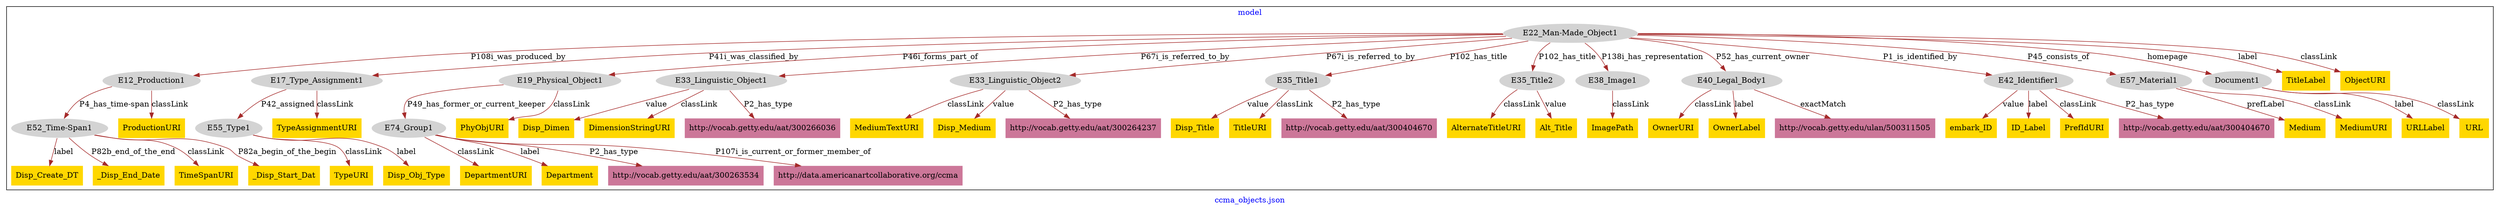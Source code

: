 digraph n0 {
fontcolor="blue"
remincross="true"
label="ccma_objects.json"
subgraph cluster {
label="model"
n2[style="filled",color="white",fillcolor="lightgray",label="E12_Production1"];
n3[style="filled",color="white",fillcolor="lightgray",label="E52_Time-Span1"];
n4[style="filled",color="white",fillcolor="lightgray",label="E17_Type_Assignment1"];
n5[style="filled",color="white",fillcolor="lightgray",label="E55_Type1"];
n6[style="filled",color="white",fillcolor="lightgray",label="E19_Physical_Object1"];
n7[style="filled",color="white",fillcolor="lightgray",label="E74_Group1"];
n8[style="filled",color="white",fillcolor="lightgray",label="E22_Man-Made_Object1"];
n9[style="filled",color="white",fillcolor="lightgray",label="E33_Linguistic_Object1"];
n10[style="filled",color="white",fillcolor="lightgray",label="E33_Linguistic_Object2"];
n11[style="filled",color="white",fillcolor="lightgray",label="E35_Title1"];
n12[style="filled",color="white",fillcolor="lightgray",label="E35_Title2"];
n13[style="filled",color="white",fillcolor="lightgray",label="E38_Image1"];
n14[style="filled",color="white",fillcolor="lightgray",label="E40_Legal_Body1"];
n15[style="filled",color="white",fillcolor="lightgray",label="E42_Identifier1"];
n16[style="filled",color="white",fillcolor="lightgray",label="E57_Material1"];
n17[style="filled",color="white",fillcolor="lightgray",label="Document1"];
n18[shape="plaintext",style="filled",fillcolor="gold",label="Disp_Dimen"];
n19[shape="plaintext",style="filled",fillcolor="gold",label="URLLabel"];
n20[shape="plaintext",style="filled",fillcolor="gold",label="TypeAssignmentURI"];
n21[shape="plaintext",style="filled",fillcolor="gold",label="Disp_Create_DT"];
n22[shape="plaintext",style="filled",fillcolor="gold",label="AlternateTitleURI"];
n23[shape="plaintext",style="filled",fillcolor="gold",label="MediumTextURI"];
n24[shape="plaintext",style="filled",fillcolor="gold",label="Medium"];
n25[shape="plaintext",style="filled",fillcolor="gold",label="PhyObjURI"];
n26[shape="plaintext",style="filled",fillcolor="gold",label="OwnerURI"];
n27[shape="plaintext",style="filled",fillcolor="gold",label="TypeURI"];
n28[shape="plaintext",style="filled",fillcolor="gold",label="DimensionStringURI"];
n29[shape="plaintext",style="filled",fillcolor="gold",label="_Disp_End_Date"];
n30[shape="plaintext",style="filled",fillcolor="gold",label="Disp_Obj_Type"];
n31[shape="plaintext",style="filled",fillcolor="gold",label="Disp_Medium"];
n32[shape="plaintext",style="filled",fillcolor="gold",label="TitleLabel"];
n33[shape="plaintext",style="filled",fillcolor="gold",label="Alt_Title"];
n34[shape="plaintext",style="filled",fillcolor="gold",label="OwnerLabel"];
n35[shape="plaintext",style="filled",fillcolor="gold",label="DepartmentURI"];
n36[shape="plaintext",style="filled",fillcolor="gold",label="ImagePath"];
n37[shape="plaintext",style="filled",fillcolor="gold",label="ObjectURI"];
n38[shape="plaintext",style="filled",fillcolor="gold",label="MediumURI"];
n39[shape="plaintext",style="filled",fillcolor="gold",label="Department"];
n40[shape="plaintext",style="filled",fillcolor="gold",label="embark_ID"];
n41[shape="plaintext",style="filled",fillcolor="gold",label="ID_Label"];
n42[shape="plaintext",style="filled",fillcolor="gold",label="TimeSpanURI"];
n43[shape="plaintext",style="filled",fillcolor="gold",label="_Disp_Start_Dat"];
n44[shape="plaintext",style="filled",fillcolor="gold",label="Disp_Title"];
n45[shape="plaintext",style="filled",fillcolor="gold",label="ProductionURI"];
n46[shape="plaintext",style="filled",fillcolor="gold",label="URL"];
n47[shape="plaintext",style="filled",fillcolor="gold",label="PrefIdURI"];
n48[shape="plaintext",style="filled",fillcolor="gold",label="TitleURI"];
n49[shape="plaintext",style="filled",fillcolor="#CC7799",label="http://vocab.getty.edu/ulan/500311505"];
n50[shape="plaintext",style="filled",fillcolor="#CC7799",label="http://vocab.getty.edu/aat/300263534"];
n51[shape="plaintext",style="filled",fillcolor="#CC7799",label="http://vocab.getty.edu/aat/300264237"];
n52[shape="plaintext",style="filled",fillcolor="#CC7799",label="http://vocab.getty.edu/aat/300404670"];
n53[shape="plaintext",style="filled",fillcolor="#CC7799",label="http://vocab.getty.edu/aat/300404670"];
n54[shape="plaintext",style="filled",fillcolor="#CC7799",label="http://data.americanartcollaborative.org/ccma"];
n55[shape="plaintext",style="filled",fillcolor="#CC7799",label="http://vocab.getty.edu/aat/300266036"];
}
n2 -> n3[color="brown",fontcolor="black",label="P4_has_time-span"]
n4 -> n5[color="brown",fontcolor="black",label="P42_assigned"]
n6 -> n7[color="brown",fontcolor="black",label="P49_has_former_or_current_keeper"]
n8 -> n2[color="brown",fontcolor="black",label="P108i_was_produced_by"]
n8 -> n4[color="brown",fontcolor="black",label="P41i_was_classified_by"]
n8 -> n6[color="brown",fontcolor="black",label="P46i_forms_part_of"]
n8 -> n9[color="brown",fontcolor="black",label="P67i_is_referred_to_by"]
n8 -> n10[color="brown",fontcolor="black",label="P67i_is_referred_to_by"]
n8 -> n11[color="brown",fontcolor="black",label="P102_has_title"]
n8 -> n12[color="brown",fontcolor="black",label="P102_has_title"]
n8 -> n13[color="brown",fontcolor="black",label="P138i_has_representation"]
n8 -> n14[color="brown",fontcolor="black",label="P52_has_current_owner"]
n8 -> n15[color="brown",fontcolor="black",label="P1_is_identified_by"]
n8 -> n16[color="brown",fontcolor="black",label="P45_consists_of"]
n8 -> n17[color="brown",fontcolor="black",label="homepage"]
n9 -> n18[color="brown",fontcolor="black",label="value"]
n17 -> n19[color="brown",fontcolor="black",label="label"]
n4 -> n20[color="brown",fontcolor="black",label="classLink"]
n3 -> n21[color="brown",fontcolor="black",label="label"]
n12 -> n22[color="brown",fontcolor="black",label="classLink"]
n10 -> n23[color="brown",fontcolor="black",label="classLink"]
n16 -> n24[color="brown",fontcolor="black",label="prefLabel"]
n6 -> n25[color="brown",fontcolor="black",label="classLink"]
n14 -> n26[color="brown",fontcolor="black",label="classLink"]
n5 -> n27[color="brown",fontcolor="black",label="classLink"]
n9 -> n28[color="brown",fontcolor="black",label="classLink"]
n3 -> n29[color="brown",fontcolor="black",label="P82b_end_of_the_end"]
n5 -> n30[color="brown",fontcolor="black",label="label"]
n10 -> n31[color="brown",fontcolor="black",label="value"]
n8 -> n32[color="brown",fontcolor="black",label="label"]
n12 -> n33[color="brown",fontcolor="black",label="value"]
n14 -> n34[color="brown",fontcolor="black",label="label"]
n7 -> n35[color="brown",fontcolor="black",label="classLink"]
n13 -> n36[color="brown",fontcolor="black",label="classLink"]
n8 -> n37[color="brown",fontcolor="black",label="classLink"]
n16 -> n38[color="brown",fontcolor="black",label="classLink"]
n7 -> n39[color="brown",fontcolor="black",label="label"]
n15 -> n40[color="brown",fontcolor="black",label="value"]
n15 -> n41[color="brown",fontcolor="black",label="label"]
n3 -> n42[color="brown",fontcolor="black",label="classLink"]
n3 -> n43[color="brown",fontcolor="black",label="P82a_begin_of_the_begin"]
n11 -> n44[color="brown",fontcolor="black",label="value"]
n2 -> n45[color="brown",fontcolor="black",label="classLink"]
n17 -> n46[color="brown",fontcolor="black",label="classLink"]
n15 -> n47[color="brown",fontcolor="black",label="classLink"]
n11 -> n48[color="brown",fontcolor="black",label="classLink"]
n14 -> n49[color="brown",fontcolor="black",label="exactMatch"]
n7 -> n50[color="brown",fontcolor="black",label="P2_has_type"]
n10 -> n51[color="brown",fontcolor="black",label="P2_has_type"]
n15 -> n52[color="brown",fontcolor="black",label="P2_has_type"]
n11 -> n53[color="brown",fontcolor="black",label="P2_has_type"]
n7 -> n54[color="brown",fontcolor="black",label="P107i_is_current_or_former_member_of"]
n9 -> n55[color="brown",fontcolor="black",label="P2_has_type"]
}
